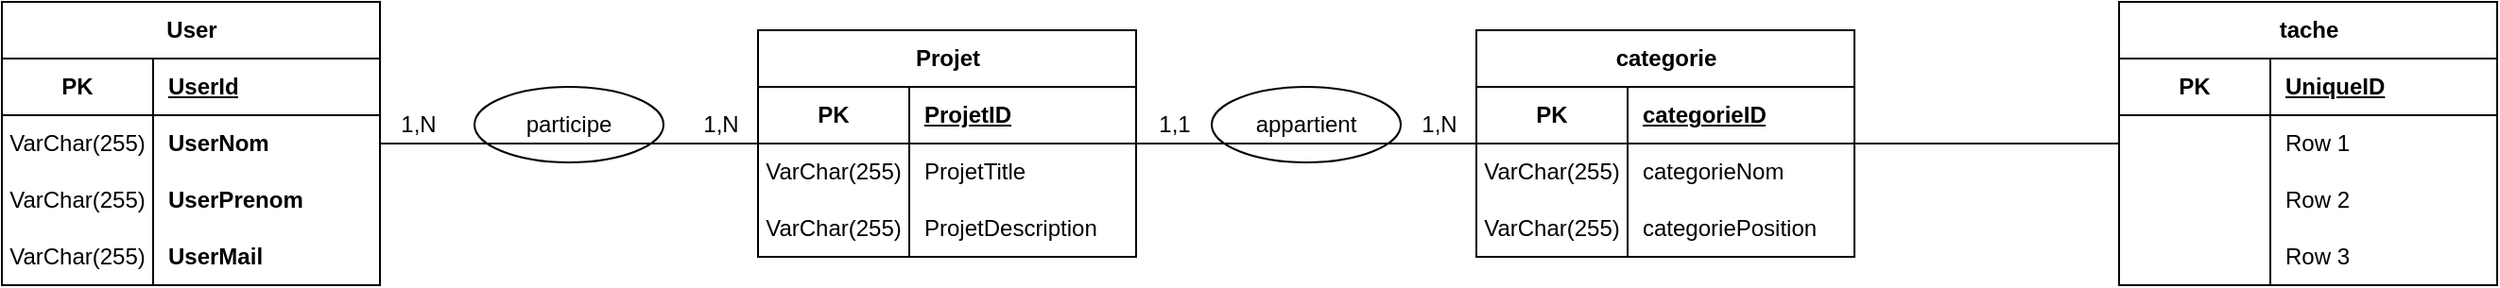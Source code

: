 <mxfile version="26.0.11">
  <diagram name="Page-1" id="Y6FpusG9NkWJfy5_u3Hz">
    <mxGraphModel dx="1432" dy="739" grid="1" gridSize="10" guides="1" tooltips="1" connect="1" arrows="1" fold="1" page="1" pageScale="1" pageWidth="4681" pageHeight="3300" math="0" shadow="0">
      <root>
        <mxCell id="0" />
        <mxCell id="1" parent="0" />
        <mxCell id="7QSzBxoJpreVgZN9SylO-1" value="User" style="shape=table;startSize=30;container=1;collapsible=1;childLayout=tableLayout;fixedRows=1;rowLines=0;fontStyle=1;align=center;resizeLast=1;html=1;" parent="1" vertex="1">
          <mxGeometry x="40" y="80" width="200" height="150" as="geometry" />
        </mxCell>
        <mxCell id="7QSzBxoJpreVgZN9SylO-2" value="" style="shape=tableRow;horizontal=0;startSize=0;swimlaneHead=0;swimlaneBody=0;fillColor=none;collapsible=0;dropTarget=0;points=[[0,0.5],[1,0.5]];portConstraint=eastwest;top=0;left=0;right=0;bottom=1;" parent="7QSzBxoJpreVgZN9SylO-1" vertex="1">
          <mxGeometry y="30" width="200" height="30" as="geometry" />
        </mxCell>
        <mxCell id="7QSzBxoJpreVgZN9SylO-3" value="PK" style="shape=partialRectangle;connectable=0;fillColor=none;top=0;left=0;bottom=0;right=0;fontStyle=1;overflow=hidden;whiteSpace=wrap;html=1;" parent="7QSzBxoJpreVgZN9SylO-2" vertex="1">
          <mxGeometry width="80" height="30" as="geometry">
            <mxRectangle width="80" height="30" as="alternateBounds" />
          </mxGeometry>
        </mxCell>
        <mxCell id="7QSzBxoJpreVgZN9SylO-4" value="&lt;span style=&quot;text-align: center; text-wrap-mode: nowrap;&quot;&gt;UserId&lt;/span&gt;" style="shape=partialRectangle;connectable=0;fillColor=none;top=0;left=0;bottom=0;right=0;align=left;spacingLeft=6;fontStyle=5;overflow=hidden;whiteSpace=wrap;html=1;" parent="7QSzBxoJpreVgZN9SylO-2" vertex="1">
          <mxGeometry x="80" width="120" height="30" as="geometry">
            <mxRectangle width="120" height="30" as="alternateBounds" />
          </mxGeometry>
        </mxCell>
        <mxCell id="7QSzBxoJpreVgZN9SylO-5" value="" style="shape=tableRow;horizontal=0;startSize=0;swimlaneHead=0;swimlaneBody=0;fillColor=none;collapsible=0;dropTarget=0;points=[[0,0.5],[1,0.5]];portConstraint=eastwest;top=0;left=0;right=0;bottom=0;" parent="7QSzBxoJpreVgZN9SylO-1" vertex="1">
          <mxGeometry y="60" width="200" height="30" as="geometry" />
        </mxCell>
        <mxCell id="7QSzBxoJpreVgZN9SylO-6" value="VarChar(255)" style="shape=partialRectangle;connectable=0;fillColor=none;top=0;left=0;bottom=0;right=0;editable=1;overflow=hidden;whiteSpace=wrap;html=1;" parent="7QSzBxoJpreVgZN9SylO-5" vertex="1">
          <mxGeometry width="80" height="30" as="geometry">
            <mxRectangle width="80" height="30" as="alternateBounds" />
          </mxGeometry>
        </mxCell>
        <mxCell id="7QSzBxoJpreVgZN9SylO-7" value="&lt;span style=&quot;font-weight: 700; text-align: center; text-wrap-mode: nowrap;&quot;&gt;UserNom&lt;/span&gt;" style="shape=partialRectangle;connectable=0;fillColor=none;top=0;left=0;bottom=0;right=0;align=left;spacingLeft=6;overflow=hidden;whiteSpace=wrap;html=1;" parent="7QSzBxoJpreVgZN9SylO-5" vertex="1">
          <mxGeometry x="80" width="120" height="30" as="geometry">
            <mxRectangle width="120" height="30" as="alternateBounds" />
          </mxGeometry>
        </mxCell>
        <mxCell id="7QSzBxoJpreVgZN9SylO-8" value="" style="shape=tableRow;horizontal=0;startSize=0;swimlaneHead=0;swimlaneBody=0;fillColor=none;collapsible=0;dropTarget=0;points=[[0,0.5],[1,0.5]];portConstraint=eastwest;top=0;left=0;right=0;bottom=0;" parent="7QSzBxoJpreVgZN9SylO-1" vertex="1">
          <mxGeometry y="90" width="200" height="30" as="geometry" />
        </mxCell>
        <mxCell id="7QSzBxoJpreVgZN9SylO-9" value="VarChar(255)" style="shape=partialRectangle;connectable=0;fillColor=none;top=0;left=0;bottom=0;right=0;editable=1;overflow=hidden;whiteSpace=wrap;html=1;" parent="7QSzBxoJpreVgZN9SylO-8" vertex="1">
          <mxGeometry width="80" height="30" as="geometry">
            <mxRectangle width="80" height="30" as="alternateBounds" />
          </mxGeometry>
        </mxCell>
        <mxCell id="7QSzBxoJpreVgZN9SylO-10" value="&lt;span style=&quot;font-weight: 700; text-align: center; text-wrap-mode: nowrap;&quot;&gt;UserPrenom&lt;/span&gt;" style="shape=partialRectangle;connectable=0;fillColor=none;top=0;left=0;bottom=0;right=0;align=left;spacingLeft=6;overflow=hidden;whiteSpace=wrap;html=1;" parent="7QSzBxoJpreVgZN9SylO-8" vertex="1">
          <mxGeometry x="80" width="120" height="30" as="geometry">
            <mxRectangle width="120" height="30" as="alternateBounds" />
          </mxGeometry>
        </mxCell>
        <mxCell id="7QSzBxoJpreVgZN9SylO-11" value="" style="shape=tableRow;horizontal=0;startSize=0;swimlaneHead=0;swimlaneBody=0;fillColor=none;collapsible=0;dropTarget=0;points=[[0,0.5],[1,0.5]];portConstraint=eastwest;top=0;left=0;right=0;bottom=0;" parent="7QSzBxoJpreVgZN9SylO-1" vertex="1">
          <mxGeometry y="120" width="200" height="30" as="geometry" />
        </mxCell>
        <mxCell id="7QSzBxoJpreVgZN9SylO-12" value="VarChar(255)" style="shape=partialRectangle;connectable=0;fillColor=none;top=0;left=0;bottom=0;right=0;editable=1;overflow=hidden;whiteSpace=wrap;html=1;" parent="7QSzBxoJpreVgZN9SylO-11" vertex="1">
          <mxGeometry width="80" height="30" as="geometry">
            <mxRectangle width="80" height="30" as="alternateBounds" />
          </mxGeometry>
        </mxCell>
        <mxCell id="7QSzBxoJpreVgZN9SylO-13" value="&lt;span style=&quot;font-weight: 700; text-align: center; text-wrap-mode: nowrap;&quot;&gt;UserMail&lt;/span&gt;" style="shape=partialRectangle;connectable=0;fillColor=none;top=0;left=0;bottom=0;right=0;align=left;spacingLeft=6;overflow=hidden;whiteSpace=wrap;html=1;" parent="7QSzBxoJpreVgZN9SylO-11" vertex="1">
          <mxGeometry x="80" width="120" height="30" as="geometry">
            <mxRectangle width="120" height="30" as="alternateBounds" />
          </mxGeometry>
        </mxCell>
        <mxCell id="7QSzBxoJpreVgZN9SylO-14" value="Projet" style="shape=table;startSize=30;container=1;collapsible=1;childLayout=tableLayout;fixedRows=1;rowLines=0;fontStyle=1;align=center;resizeLast=1;html=1;" parent="1" vertex="1">
          <mxGeometry x="440" y="95" width="200" height="120" as="geometry" />
        </mxCell>
        <mxCell id="7QSzBxoJpreVgZN9SylO-15" value="" style="shape=tableRow;horizontal=0;startSize=0;swimlaneHead=0;swimlaneBody=0;fillColor=none;collapsible=0;dropTarget=0;points=[[0,0.5],[1,0.5]];portConstraint=eastwest;top=0;left=0;right=0;bottom=1;" parent="7QSzBxoJpreVgZN9SylO-14" vertex="1">
          <mxGeometry y="30" width="200" height="30" as="geometry" />
        </mxCell>
        <mxCell id="7QSzBxoJpreVgZN9SylO-16" value="PK" style="shape=partialRectangle;connectable=0;fillColor=none;top=0;left=0;bottom=0;right=0;fontStyle=1;overflow=hidden;whiteSpace=wrap;html=1;" parent="7QSzBxoJpreVgZN9SylO-15" vertex="1">
          <mxGeometry width="80" height="30" as="geometry">
            <mxRectangle width="80" height="30" as="alternateBounds" />
          </mxGeometry>
        </mxCell>
        <mxCell id="7QSzBxoJpreVgZN9SylO-17" value="&lt;span style=&quot;text-align: center; text-wrap-mode: nowrap;&quot;&gt;ProjetID&lt;/span&gt;" style="shape=partialRectangle;connectable=0;fillColor=none;top=0;left=0;bottom=0;right=0;align=left;spacingLeft=6;fontStyle=5;overflow=hidden;whiteSpace=wrap;html=1;" parent="7QSzBxoJpreVgZN9SylO-15" vertex="1">
          <mxGeometry x="80" width="120" height="30" as="geometry">
            <mxRectangle width="120" height="30" as="alternateBounds" />
          </mxGeometry>
        </mxCell>
        <mxCell id="7QSzBxoJpreVgZN9SylO-18" value="" style="shape=tableRow;horizontal=0;startSize=0;swimlaneHead=0;swimlaneBody=0;fillColor=none;collapsible=0;dropTarget=0;points=[[0,0.5],[1,0.5]];portConstraint=eastwest;top=0;left=0;right=0;bottom=0;" parent="7QSzBxoJpreVgZN9SylO-14" vertex="1">
          <mxGeometry y="60" width="200" height="30" as="geometry" />
        </mxCell>
        <mxCell id="7QSzBxoJpreVgZN9SylO-19" value="VarChar(255)" style="shape=partialRectangle;connectable=0;fillColor=none;top=0;left=0;bottom=0;right=0;editable=1;overflow=hidden;whiteSpace=wrap;html=1;" parent="7QSzBxoJpreVgZN9SylO-18" vertex="1">
          <mxGeometry width="80" height="30" as="geometry">
            <mxRectangle width="80" height="30" as="alternateBounds" />
          </mxGeometry>
        </mxCell>
        <mxCell id="7QSzBxoJpreVgZN9SylO-20" value="ProjetTitle" style="shape=partialRectangle;connectable=0;fillColor=none;top=0;left=0;bottom=0;right=0;align=left;spacingLeft=6;overflow=hidden;whiteSpace=wrap;html=1;" parent="7QSzBxoJpreVgZN9SylO-18" vertex="1">
          <mxGeometry x="80" width="120" height="30" as="geometry">
            <mxRectangle width="120" height="30" as="alternateBounds" />
          </mxGeometry>
        </mxCell>
        <mxCell id="7QSzBxoJpreVgZN9SylO-21" value="" style="shape=tableRow;horizontal=0;startSize=0;swimlaneHead=0;swimlaneBody=0;fillColor=none;collapsible=0;dropTarget=0;points=[[0,0.5],[1,0.5]];portConstraint=eastwest;top=0;left=0;right=0;bottom=0;" parent="7QSzBxoJpreVgZN9SylO-14" vertex="1">
          <mxGeometry y="90" width="200" height="30" as="geometry" />
        </mxCell>
        <mxCell id="7QSzBxoJpreVgZN9SylO-22" value="VarChar(255)" style="shape=partialRectangle;connectable=0;fillColor=none;top=0;left=0;bottom=0;right=0;editable=1;overflow=hidden;whiteSpace=wrap;html=1;" parent="7QSzBxoJpreVgZN9SylO-21" vertex="1">
          <mxGeometry width="80" height="30" as="geometry">
            <mxRectangle width="80" height="30" as="alternateBounds" />
          </mxGeometry>
        </mxCell>
        <mxCell id="7QSzBxoJpreVgZN9SylO-23" value="ProjetDescription" style="shape=partialRectangle;connectable=0;fillColor=none;top=0;left=0;bottom=0;right=0;align=left;spacingLeft=6;overflow=hidden;whiteSpace=wrap;html=1;" parent="7QSzBxoJpreVgZN9SylO-21" vertex="1">
          <mxGeometry x="80" width="120" height="30" as="geometry">
            <mxRectangle width="120" height="30" as="alternateBounds" />
          </mxGeometry>
        </mxCell>
        <mxCell id="7QSzBxoJpreVgZN9SylO-27" value="categorie" style="shape=table;startSize=30;container=1;collapsible=1;childLayout=tableLayout;fixedRows=1;rowLines=0;fontStyle=1;align=center;resizeLast=1;html=1;" parent="1" vertex="1">
          <mxGeometry x="820" y="95" width="200" height="120" as="geometry" />
        </mxCell>
        <mxCell id="7QSzBxoJpreVgZN9SylO-28" value="" style="shape=tableRow;horizontal=0;startSize=0;swimlaneHead=0;swimlaneBody=0;fillColor=none;collapsible=0;dropTarget=0;points=[[0,0.5],[1,0.5]];portConstraint=eastwest;top=0;left=0;right=0;bottom=1;" parent="7QSzBxoJpreVgZN9SylO-27" vertex="1">
          <mxGeometry y="30" width="200" height="30" as="geometry" />
        </mxCell>
        <mxCell id="7QSzBxoJpreVgZN9SylO-29" value="PK" style="shape=partialRectangle;connectable=0;fillColor=none;top=0;left=0;bottom=0;right=0;fontStyle=1;overflow=hidden;whiteSpace=wrap;html=1;" parent="7QSzBxoJpreVgZN9SylO-28" vertex="1">
          <mxGeometry width="80" height="30" as="geometry">
            <mxRectangle width="80" height="30" as="alternateBounds" />
          </mxGeometry>
        </mxCell>
        <mxCell id="7QSzBxoJpreVgZN9SylO-30" value="categorieID" style="shape=partialRectangle;connectable=0;fillColor=none;top=0;left=0;bottom=0;right=0;align=left;spacingLeft=6;fontStyle=5;overflow=hidden;whiteSpace=wrap;html=1;" parent="7QSzBxoJpreVgZN9SylO-28" vertex="1">
          <mxGeometry x="80" width="120" height="30" as="geometry">
            <mxRectangle width="120" height="30" as="alternateBounds" />
          </mxGeometry>
        </mxCell>
        <mxCell id="7QSzBxoJpreVgZN9SylO-31" value="" style="shape=tableRow;horizontal=0;startSize=0;swimlaneHead=0;swimlaneBody=0;fillColor=none;collapsible=0;dropTarget=0;points=[[0,0.5],[1,0.5]];portConstraint=eastwest;top=0;left=0;right=0;bottom=0;" parent="7QSzBxoJpreVgZN9SylO-27" vertex="1">
          <mxGeometry y="60" width="200" height="30" as="geometry" />
        </mxCell>
        <mxCell id="7QSzBxoJpreVgZN9SylO-32" value="VarChar(255)" style="shape=partialRectangle;connectable=0;fillColor=none;top=0;left=0;bottom=0;right=0;editable=1;overflow=hidden;whiteSpace=wrap;html=1;" parent="7QSzBxoJpreVgZN9SylO-31" vertex="1">
          <mxGeometry width="80" height="30" as="geometry">
            <mxRectangle width="80" height="30" as="alternateBounds" />
          </mxGeometry>
        </mxCell>
        <mxCell id="7QSzBxoJpreVgZN9SylO-33" value="categorieNom" style="shape=partialRectangle;connectable=0;fillColor=none;top=0;left=0;bottom=0;right=0;align=left;spacingLeft=6;overflow=hidden;whiteSpace=wrap;html=1;" parent="7QSzBxoJpreVgZN9SylO-31" vertex="1">
          <mxGeometry x="80" width="120" height="30" as="geometry">
            <mxRectangle width="120" height="30" as="alternateBounds" />
          </mxGeometry>
        </mxCell>
        <mxCell id="7QSzBxoJpreVgZN9SylO-34" value="" style="shape=tableRow;horizontal=0;startSize=0;swimlaneHead=0;swimlaneBody=0;fillColor=none;collapsible=0;dropTarget=0;points=[[0,0.5],[1,0.5]];portConstraint=eastwest;top=0;left=0;right=0;bottom=0;" parent="7QSzBxoJpreVgZN9SylO-27" vertex="1">
          <mxGeometry y="90" width="200" height="30" as="geometry" />
        </mxCell>
        <mxCell id="7QSzBxoJpreVgZN9SylO-35" value="VarChar(255)" style="shape=partialRectangle;connectable=0;fillColor=none;top=0;left=0;bottom=0;right=0;editable=1;overflow=hidden;whiteSpace=wrap;html=1;" parent="7QSzBxoJpreVgZN9SylO-34" vertex="1">
          <mxGeometry width="80" height="30" as="geometry">
            <mxRectangle width="80" height="30" as="alternateBounds" />
          </mxGeometry>
        </mxCell>
        <mxCell id="7QSzBxoJpreVgZN9SylO-36" value="categoriePosition" style="shape=partialRectangle;connectable=0;fillColor=none;top=0;left=0;bottom=0;right=0;align=left;spacingLeft=6;overflow=hidden;whiteSpace=wrap;html=1;" parent="7QSzBxoJpreVgZN9SylO-34" vertex="1">
          <mxGeometry x="80" width="120" height="30" as="geometry">
            <mxRectangle width="120" height="30" as="alternateBounds" />
          </mxGeometry>
        </mxCell>
        <mxCell id="7QSzBxoJpreVgZN9SylO-40" value="tache" style="shape=table;startSize=30;container=1;collapsible=1;childLayout=tableLayout;fixedRows=1;rowLines=0;fontStyle=1;align=center;resizeLast=1;html=1;" parent="1" vertex="1">
          <mxGeometry x="1160" y="80" width="200" height="150" as="geometry" />
        </mxCell>
        <mxCell id="7QSzBxoJpreVgZN9SylO-41" value="" style="shape=tableRow;horizontal=0;startSize=0;swimlaneHead=0;swimlaneBody=0;fillColor=none;collapsible=0;dropTarget=0;points=[[0,0.5],[1,0.5]];portConstraint=eastwest;top=0;left=0;right=0;bottom=1;" parent="7QSzBxoJpreVgZN9SylO-40" vertex="1">
          <mxGeometry y="30" width="200" height="30" as="geometry" />
        </mxCell>
        <mxCell id="7QSzBxoJpreVgZN9SylO-42" value="PK" style="shape=partialRectangle;connectable=0;fillColor=none;top=0;left=0;bottom=0;right=0;fontStyle=1;overflow=hidden;whiteSpace=wrap;html=1;" parent="7QSzBxoJpreVgZN9SylO-41" vertex="1">
          <mxGeometry width="80" height="30" as="geometry">
            <mxRectangle width="80" height="30" as="alternateBounds" />
          </mxGeometry>
        </mxCell>
        <mxCell id="7QSzBxoJpreVgZN9SylO-43" value="UniqueID" style="shape=partialRectangle;connectable=0;fillColor=none;top=0;left=0;bottom=0;right=0;align=left;spacingLeft=6;fontStyle=5;overflow=hidden;whiteSpace=wrap;html=1;" parent="7QSzBxoJpreVgZN9SylO-41" vertex="1">
          <mxGeometry x="80" width="120" height="30" as="geometry">
            <mxRectangle width="120" height="30" as="alternateBounds" />
          </mxGeometry>
        </mxCell>
        <mxCell id="7QSzBxoJpreVgZN9SylO-44" value="" style="shape=tableRow;horizontal=0;startSize=0;swimlaneHead=0;swimlaneBody=0;fillColor=none;collapsible=0;dropTarget=0;points=[[0,0.5],[1,0.5]];portConstraint=eastwest;top=0;left=0;right=0;bottom=0;" parent="7QSzBxoJpreVgZN9SylO-40" vertex="1">
          <mxGeometry y="60" width="200" height="30" as="geometry" />
        </mxCell>
        <mxCell id="7QSzBxoJpreVgZN9SylO-45" value="" style="shape=partialRectangle;connectable=0;fillColor=none;top=0;left=0;bottom=0;right=0;editable=1;overflow=hidden;whiteSpace=wrap;html=1;" parent="7QSzBxoJpreVgZN9SylO-44" vertex="1">
          <mxGeometry width="80" height="30" as="geometry">
            <mxRectangle width="80" height="30" as="alternateBounds" />
          </mxGeometry>
        </mxCell>
        <mxCell id="7QSzBxoJpreVgZN9SylO-46" value="Row 1" style="shape=partialRectangle;connectable=0;fillColor=none;top=0;left=0;bottom=0;right=0;align=left;spacingLeft=6;overflow=hidden;whiteSpace=wrap;html=1;" parent="7QSzBxoJpreVgZN9SylO-44" vertex="1">
          <mxGeometry x="80" width="120" height="30" as="geometry">
            <mxRectangle width="120" height="30" as="alternateBounds" />
          </mxGeometry>
        </mxCell>
        <mxCell id="7QSzBxoJpreVgZN9SylO-47" value="" style="shape=tableRow;horizontal=0;startSize=0;swimlaneHead=0;swimlaneBody=0;fillColor=none;collapsible=0;dropTarget=0;points=[[0,0.5],[1,0.5]];portConstraint=eastwest;top=0;left=0;right=0;bottom=0;" parent="7QSzBxoJpreVgZN9SylO-40" vertex="1">
          <mxGeometry y="90" width="200" height="30" as="geometry" />
        </mxCell>
        <mxCell id="7QSzBxoJpreVgZN9SylO-48" value="" style="shape=partialRectangle;connectable=0;fillColor=none;top=0;left=0;bottom=0;right=0;editable=1;overflow=hidden;whiteSpace=wrap;html=1;" parent="7QSzBxoJpreVgZN9SylO-47" vertex="1">
          <mxGeometry width="80" height="30" as="geometry">
            <mxRectangle width="80" height="30" as="alternateBounds" />
          </mxGeometry>
        </mxCell>
        <mxCell id="7QSzBxoJpreVgZN9SylO-49" value="Row 2" style="shape=partialRectangle;connectable=0;fillColor=none;top=0;left=0;bottom=0;right=0;align=left;spacingLeft=6;overflow=hidden;whiteSpace=wrap;html=1;" parent="7QSzBxoJpreVgZN9SylO-47" vertex="1">
          <mxGeometry x="80" width="120" height="30" as="geometry">
            <mxRectangle width="120" height="30" as="alternateBounds" />
          </mxGeometry>
        </mxCell>
        <mxCell id="7QSzBxoJpreVgZN9SylO-50" value="" style="shape=tableRow;horizontal=0;startSize=0;swimlaneHead=0;swimlaneBody=0;fillColor=none;collapsible=0;dropTarget=0;points=[[0,0.5],[1,0.5]];portConstraint=eastwest;top=0;left=0;right=0;bottom=0;" parent="7QSzBxoJpreVgZN9SylO-40" vertex="1">
          <mxGeometry y="120" width="200" height="30" as="geometry" />
        </mxCell>
        <mxCell id="7QSzBxoJpreVgZN9SylO-51" value="" style="shape=partialRectangle;connectable=0;fillColor=none;top=0;left=0;bottom=0;right=0;editable=1;overflow=hidden;whiteSpace=wrap;html=1;" parent="7QSzBxoJpreVgZN9SylO-50" vertex="1">
          <mxGeometry width="80" height="30" as="geometry">
            <mxRectangle width="80" height="30" as="alternateBounds" />
          </mxGeometry>
        </mxCell>
        <mxCell id="7QSzBxoJpreVgZN9SylO-52" value="Row 3" style="shape=partialRectangle;connectable=0;fillColor=none;top=0;left=0;bottom=0;right=0;align=left;spacingLeft=6;overflow=hidden;whiteSpace=wrap;html=1;" parent="7QSzBxoJpreVgZN9SylO-50" vertex="1">
          <mxGeometry x="80" width="120" height="30" as="geometry">
            <mxRectangle width="120" height="30" as="alternateBounds" />
          </mxGeometry>
        </mxCell>
        <mxCell id="7QSzBxoJpreVgZN9SylO-54" value="participe" style="ellipse;whiteSpace=wrap;html=1;align=center;" parent="1" vertex="1">
          <mxGeometry x="290" y="125" width="100" height="40" as="geometry" />
        </mxCell>
        <mxCell id="7QSzBxoJpreVgZN9SylO-70" value="" style="endArrow=none;html=1;rounded=0;" parent="1" source="7QSzBxoJpreVgZN9SylO-1" target="7QSzBxoJpreVgZN9SylO-14" edge="1">
          <mxGeometry relative="1" as="geometry">
            <mxPoint x="170" y="350" as="sourcePoint" />
            <mxPoint x="330" y="350" as="targetPoint" />
          </mxGeometry>
        </mxCell>
        <mxCell id="7QSzBxoJpreVgZN9SylO-71" value="1,N" style="text;html=1;align=center;verticalAlign=middle;resizable=0;points=[];autosize=1;strokeColor=none;fillColor=none;" parent="1" vertex="1">
          <mxGeometry x="240" y="130" width="40" height="30" as="geometry" />
        </mxCell>
        <mxCell id="7QSzBxoJpreVgZN9SylO-72" value="1,N" style="text;html=1;align=center;verticalAlign=middle;resizable=0;points=[];autosize=1;strokeColor=none;fillColor=none;" parent="1" vertex="1">
          <mxGeometry x="400" y="130" width="40" height="30" as="geometry" />
        </mxCell>
        <mxCell id="iRo3PAGZ27JLNI1NmOH8-2" value="appartient" style="ellipse;whiteSpace=wrap;html=1;align=center;" vertex="1" parent="1">
          <mxGeometry x="680" y="125" width="100" height="40" as="geometry" />
        </mxCell>
        <mxCell id="iRo3PAGZ27JLNI1NmOH8-3" value="" style="endArrow=none;html=1;rounded=0;" edge="1" parent="1" source="7QSzBxoJpreVgZN9SylO-14" target="7QSzBxoJpreVgZN9SylO-27">
          <mxGeometry width="50" height="50" relative="1" as="geometry">
            <mxPoint x="750" y="370" as="sourcePoint" />
            <mxPoint x="800" y="320" as="targetPoint" />
          </mxGeometry>
        </mxCell>
        <mxCell id="iRo3PAGZ27JLNI1NmOH8-4" value="1,N" style="text;html=1;align=center;verticalAlign=middle;resizable=0;points=[];autosize=1;strokeColor=none;fillColor=none;" vertex="1" parent="1">
          <mxGeometry x="780" y="130" width="40" height="30" as="geometry" />
        </mxCell>
        <mxCell id="iRo3PAGZ27JLNI1NmOH8-5" value="1,1" style="text;html=1;align=center;verticalAlign=middle;resizable=0;points=[];autosize=1;strokeColor=none;fillColor=none;" vertex="1" parent="1">
          <mxGeometry x="640" y="130" width="40" height="30" as="geometry" />
        </mxCell>
        <mxCell id="iRo3PAGZ27JLNI1NmOH8-8" value="" style="endArrow=none;html=1;rounded=0;" edge="1" parent="1" source="7QSzBxoJpreVgZN9SylO-27" target="7QSzBxoJpreVgZN9SylO-40">
          <mxGeometry width="50" height="50" relative="1" as="geometry">
            <mxPoint x="1050" y="320" as="sourcePoint" />
            <mxPoint x="1100" y="270" as="targetPoint" />
          </mxGeometry>
        </mxCell>
      </root>
    </mxGraphModel>
  </diagram>
</mxfile>
